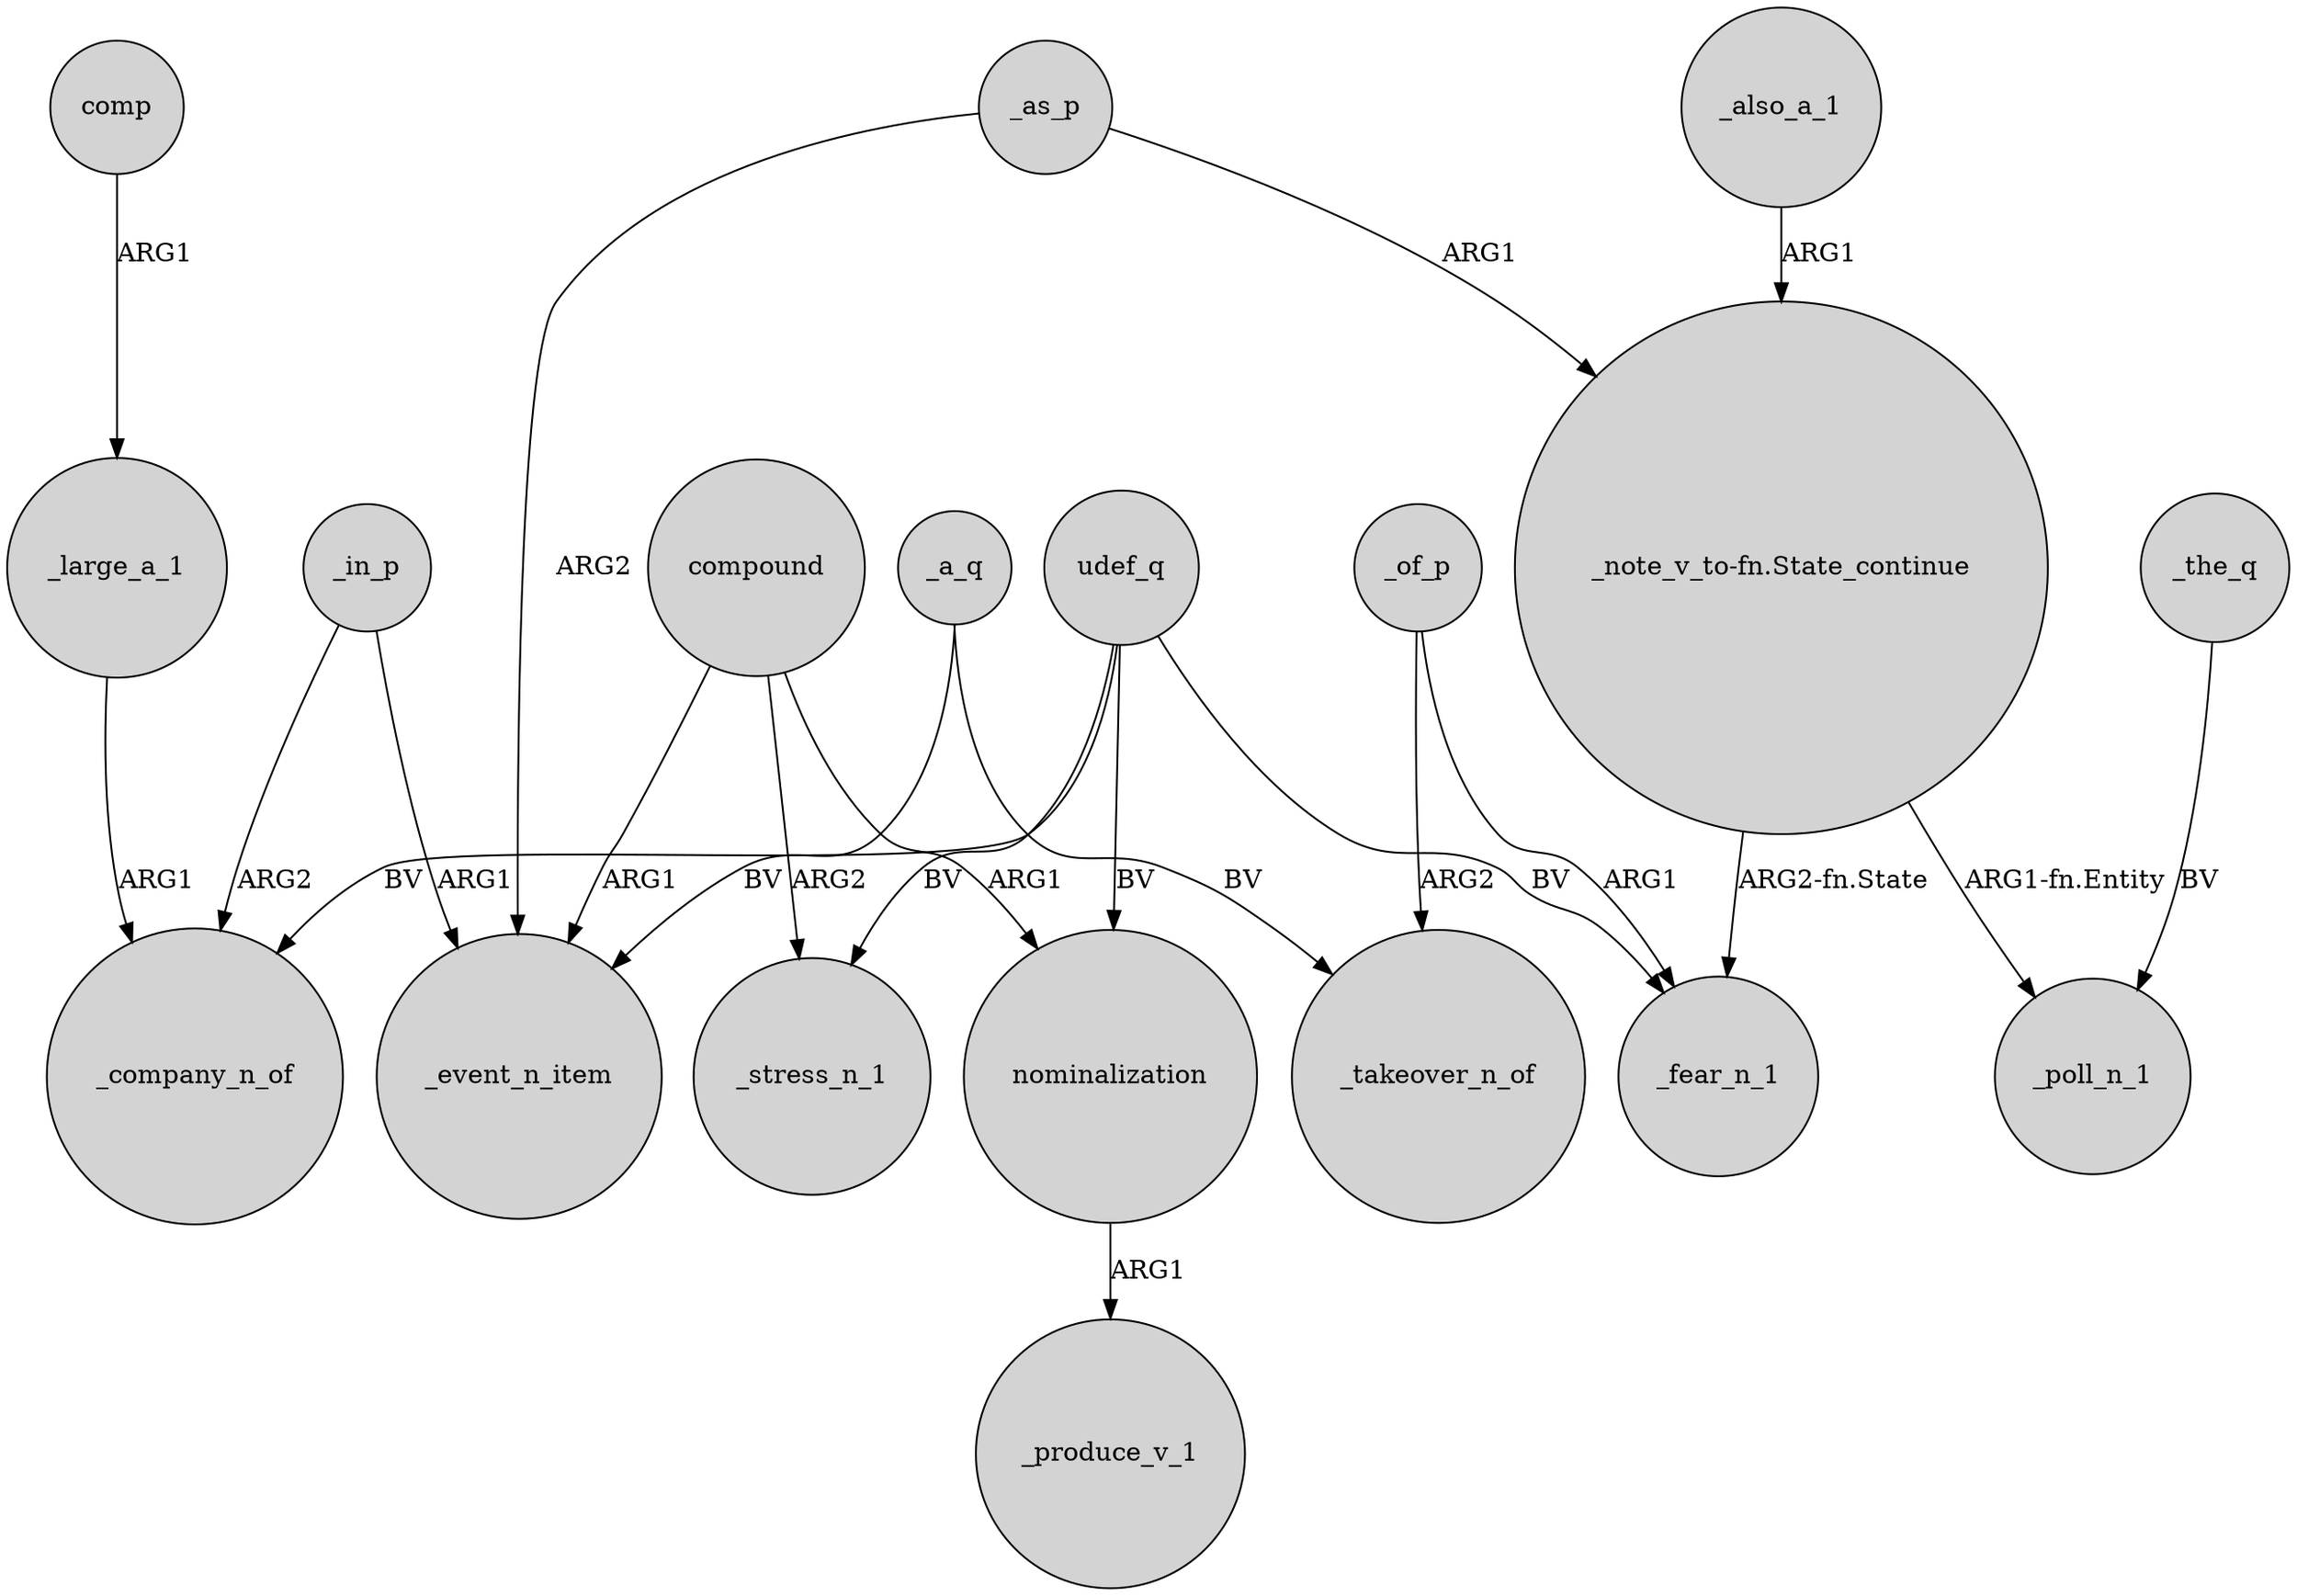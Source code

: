 digraph {
	node [shape=circle style=filled]
	_in_p -> _event_n_item [label=ARG1]
	_in_p -> _company_n_of [label=ARG2]
	_the_q -> _poll_n_1 [label=BV]
	comp -> _large_a_1 [label=ARG1]
	_as_p -> _event_n_item [label=ARG2]
	udef_q -> nominalization [label=BV]
	compound -> _stress_n_1 [label=ARG2]
	"_note_v_to-fn.State_continue" -> _poll_n_1 [label="ARG1-fn.Entity"]
	nominalization -> _produce_v_1 [label=ARG1]
	_a_q -> _event_n_item [label=BV]
	_large_a_1 -> _company_n_of [label=ARG1]
	_of_p -> _fear_n_1 [label=ARG1]
	compound -> nominalization [label=ARG1]
	_a_q -> _takeover_n_of [label=BV]
	udef_q -> _company_n_of [label=BV]
	_as_p -> "_note_v_to-fn.State_continue" [label=ARG1]
	"_note_v_to-fn.State_continue" -> _fear_n_1 [label="ARG2-fn.State"]
	udef_q -> _stress_n_1 [label=BV]
	compound -> _event_n_item [label=ARG1]
	_of_p -> _takeover_n_of [label=ARG2]
	udef_q -> _fear_n_1 [label=BV]
	_also_a_1 -> "_note_v_to-fn.State_continue" [label=ARG1]
}

